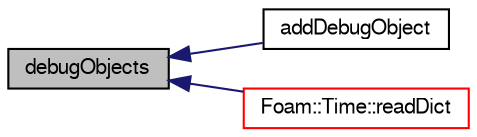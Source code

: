 digraph "debugObjects"
{
  bgcolor="transparent";
  edge [fontname="FreeSans",fontsize="10",labelfontname="FreeSans",labelfontsize="10"];
  node [fontname="FreeSans",fontsize="10",shape=record];
  rankdir="LR";
  Node4698 [label="debugObjects",height=0.2,width=0.4,color="black", fillcolor="grey75", style="filled", fontcolor="black"];
  Node4698 -> Node4699 [dir="back",color="midnightblue",fontsize="10",style="solid",fontname="FreeSans"];
  Node4699 [label="addDebugObject",height=0.2,width=0.4,color="black",URL="$a21163.html#a307a33df4deaa694b8fd7ed242607880",tooltip="Register debug switch read/write object. "];
  Node4698 -> Node4700 [dir="back",color="midnightblue",fontsize="10",style="solid",fontname="FreeSans"];
  Node4700 [label="Foam::Time::readDict",height=0.2,width=0.4,color="red",URL="$a26350.html#a09f8bbb748b599cf713fa2e07ec7e0b4",tooltip="Read the control dictionary and set the write controls etc. "];
}
